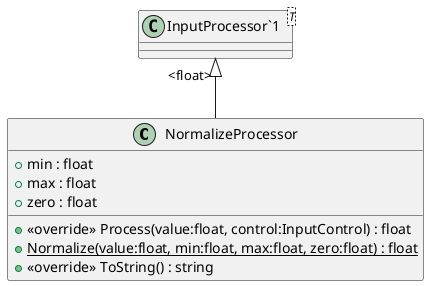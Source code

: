 @startuml
class NormalizeProcessor {
    + min : float
    + max : float
    + zero : float
    + <<override>> Process(value:float, control:InputControl) : float
    + {static} Normalize(value:float, min:float, max:float, zero:float) : float
    + <<override>> ToString() : string
}
class "InputProcessor`1"<T> {
}
"InputProcessor`1" "<float>" <|-- NormalizeProcessor
@enduml
